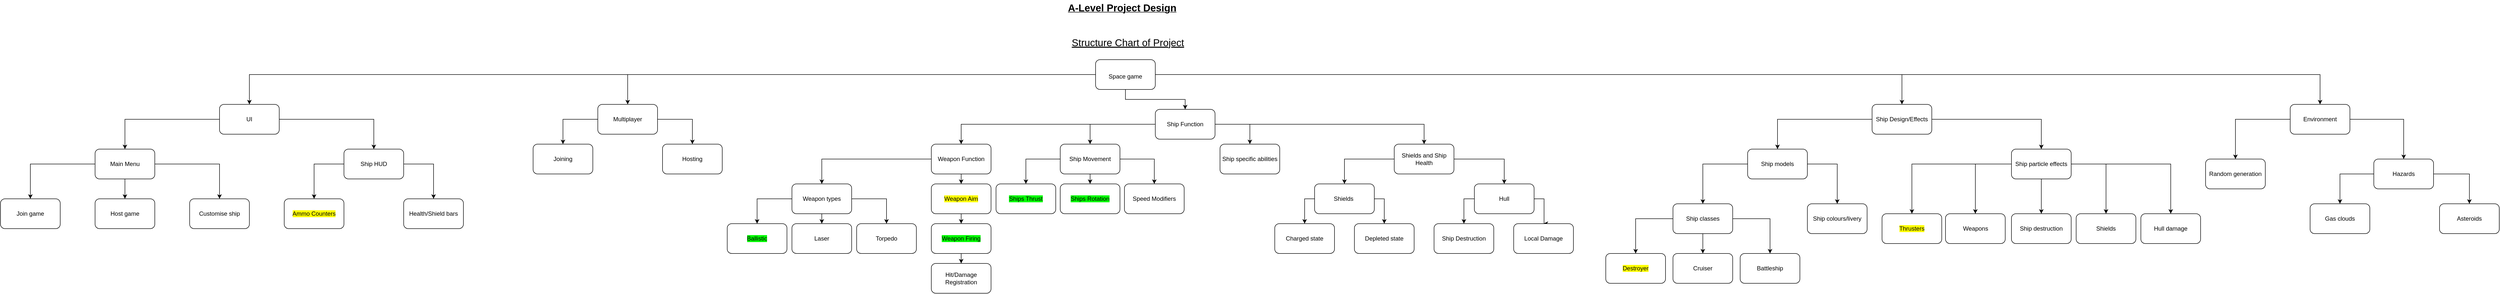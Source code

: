 <mxfile version="20.4.0" type="device"><diagram id="IPxLqTssl9aX_P6G36Jc" name="Page-1"><mxGraphModel dx="3586" dy="479" grid="1" gridSize="10" guides="1" tooltips="1" connect="1" arrows="1" fold="1" page="1" pageScale="1" pageWidth="827" pageHeight="1169" math="0" shadow="0"><root><mxCell id="0"/><mxCell id="1" parent="0"/><mxCell id="Yf4k9T8hGXVyyOojc2dS-1" value="&lt;b&gt;&lt;u&gt;&lt;font style=&quot;font-size: 20px;&quot;&gt;A-Level Project Design&lt;/font&gt;&lt;/u&gt;&lt;/b&gt;" style="text;html=1;strokeColor=none;fillColor=none;align=center;verticalAlign=middle;whiteSpace=wrap;rounded=0;" parent="1" vertex="1"><mxGeometry x="289" y="10" width="249" height="30" as="geometry"/></mxCell><mxCell id="Yf4k9T8hGXVyyOojc2dS-2" value="&lt;u&gt;Structure Chart of Project&lt;/u&gt;" style="text;html=1;strokeColor=none;fillColor=none;align=center;verticalAlign=middle;whiteSpace=wrap;rounded=0;fontSize=20;" parent="1" vertex="1"><mxGeometry x="300" y="80" width="250" height="30" as="geometry"/></mxCell><mxCell id="Yf4k9T8hGXVyyOojc2dS-21" style="edgeStyle=orthogonalEdgeStyle;rounded=0;orthogonalLoop=1;jettySize=auto;html=1;exitX=0.5;exitY=1;exitDx=0;exitDy=0;entryX=0.5;entryY=0;entryDx=0;entryDy=0;fontSize=12;" parent="1" source="Yf4k9T8hGXVyyOojc2dS-3" target="Yf4k9T8hGXVyyOojc2dS-5" edge="1"><mxGeometry relative="1" as="geometry"/></mxCell><mxCell id="Yf4k9T8hGXVyyOojc2dS-28" style="edgeStyle=orthogonalEdgeStyle;rounded=0;orthogonalLoop=1;jettySize=auto;html=1;exitX=0;exitY=0.5;exitDx=0;exitDy=0;entryX=0.5;entryY=0;entryDx=0;entryDy=0;fontSize=12;" parent="1" source="Yf4k9T8hGXVyyOojc2dS-3" target="Yf4k9T8hGXVyyOojc2dS-4" edge="1"><mxGeometry relative="1" as="geometry"/></mxCell><mxCell id="Yf4k9T8hGXVyyOojc2dS-29" style="edgeStyle=orthogonalEdgeStyle;rounded=0;orthogonalLoop=1;jettySize=auto;html=1;exitX=1;exitY=0.5;exitDx=0;exitDy=0;entryX=0.5;entryY=0;entryDx=0;entryDy=0;fontSize=12;" parent="1" source="Yf4k9T8hGXVyyOojc2dS-3" target="Yf4k9T8hGXVyyOojc2dS-6" edge="1"><mxGeometry relative="1" as="geometry"/></mxCell><mxCell id="eKDFVGlLJONCe8Iisbr_-4" style="edgeStyle=orthogonalEdgeStyle;rounded=0;orthogonalLoop=1;jettySize=auto;html=1;exitX=1;exitY=0.5;exitDx=0;exitDy=0;entryX=0.5;entryY=0;entryDx=0;entryDy=0;" edge="1" parent="1" source="Yf4k9T8hGXVyyOojc2dS-3" target="eKDFVGlLJONCe8Iisbr_-2"><mxGeometry relative="1" as="geometry"/></mxCell><mxCell id="eKDFVGlLJONCe8Iisbr_-38" style="edgeStyle=orthogonalEdgeStyle;rounded=0;orthogonalLoop=1;jettySize=auto;html=1;exitX=0;exitY=0.5;exitDx=0;exitDy=0;entryX=0.5;entryY=0;entryDx=0;entryDy=0;" edge="1" parent="1" source="Yf4k9T8hGXVyyOojc2dS-3" target="eKDFVGlLJONCe8Iisbr_-19"><mxGeometry relative="1" as="geometry"/></mxCell><mxCell id="Yf4k9T8hGXVyyOojc2dS-3" value="&lt;font style=&quot;font-size: 12px;&quot;&gt;Space game&lt;/font&gt;" style="rounded=1;whiteSpace=wrap;html=1;fontSize=20;" parent="1" vertex="1"><mxGeometry x="360" y="130" width="120" height="60" as="geometry"/></mxCell><mxCell id="eKDFVGlLJONCe8Iisbr_-78" style="edgeStyle=orthogonalEdgeStyle;rounded=0;orthogonalLoop=1;jettySize=auto;html=1;exitX=0;exitY=0.5;exitDx=0;exitDy=0;entryX=0.5;entryY=0;entryDx=0;entryDy=0;fontColor=#000000;" edge="1" parent="1" source="Yf4k9T8hGXVyyOojc2dS-4" target="eKDFVGlLJONCe8Iisbr_-76"><mxGeometry relative="1" as="geometry"/></mxCell><mxCell id="eKDFVGlLJONCe8Iisbr_-79" style="edgeStyle=orthogonalEdgeStyle;rounded=0;orthogonalLoop=1;jettySize=auto;html=1;exitX=1;exitY=0.5;exitDx=0;exitDy=0;entryX=0.5;entryY=0;entryDx=0;entryDy=0;fontColor=#000000;" edge="1" parent="1" source="Yf4k9T8hGXVyyOojc2dS-4" target="eKDFVGlLJONCe8Iisbr_-77"><mxGeometry relative="1" as="geometry"/></mxCell><mxCell id="Yf4k9T8hGXVyyOojc2dS-4" value="Multiplayer" style="rounded=1;whiteSpace=wrap;html=1;fontSize=12;" parent="1" vertex="1"><mxGeometry x="-640" y="220" width="120" height="60" as="geometry"/></mxCell><mxCell id="Yf4k9T8hGXVyyOojc2dS-26" style="edgeStyle=orthogonalEdgeStyle;rounded=0;orthogonalLoop=1;jettySize=auto;html=1;exitX=1;exitY=0.5;exitDx=0;exitDy=0;fontSize=12;" parent="1" source="Yf4k9T8hGXVyyOojc2dS-5" target="Yf4k9T8hGXVyyOojc2dS-9" edge="1"><mxGeometry relative="1" as="geometry"/></mxCell><mxCell id="Yf4k9T8hGXVyyOojc2dS-27" style="edgeStyle=orthogonalEdgeStyle;rounded=0;orthogonalLoop=1;jettySize=auto;html=1;exitX=0;exitY=0.5;exitDx=0;exitDy=0;entryX=0.5;entryY=0;entryDx=0;entryDy=0;fontSize=12;" parent="1" source="Yf4k9T8hGXVyyOojc2dS-5" target="Yf4k9T8hGXVyyOojc2dS-7" edge="1"><mxGeometry relative="1" as="geometry"/></mxCell><mxCell id="eKDFVGlLJONCe8Iisbr_-29" style="edgeStyle=orthogonalEdgeStyle;rounded=0;orthogonalLoop=1;jettySize=auto;html=1;exitX=0;exitY=0.5;exitDx=0;exitDy=0;entryX=0.5;entryY=0;entryDx=0;entryDy=0;" edge="1" parent="1" source="Yf4k9T8hGXVyyOojc2dS-5" target="Yf4k9T8hGXVyyOojc2dS-8"><mxGeometry relative="1" as="geometry"/></mxCell><mxCell id="eKDFVGlLJONCe8Iisbr_-30" style="edgeStyle=orthogonalEdgeStyle;rounded=0;orthogonalLoop=1;jettySize=auto;html=1;exitX=1;exitY=0.5;exitDx=0;exitDy=0;entryX=0.5;entryY=0;entryDx=0;entryDy=0;" edge="1" parent="1" source="Yf4k9T8hGXVyyOojc2dS-5" target="eKDFVGlLJONCe8Iisbr_-27"><mxGeometry relative="1" as="geometry"/></mxCell><mxCell id="Yf4k9T8hGXVyyOojc2dS-5" value="Ship Function" style="rounded=1;whiteSpace=wrap;html=1;fontSize=12;" parent="1" vertex="1"><mxGeometry x="480" y="230" width="120" height="60" as="geometry"/></mxCell><mxCell id="eKDFVGlLJONCe8Iisbr_-61" style="edgeStyle=orthogonalEdgeStyle;rounded=0;orthogonalLoop=1;jettySize=auto;html=1;exitX=0;exitY=0.5;exitDx=0;exitDy=0;entryX=0.5;entryY=0;entryDx=0;entryDy=0;" edge="1" parent="1" source="Yf4k9T8hGXVyyOojc2dS-6" target="eKDFVGlLJONCe8Iisbr_-50"><mxGeometry relative="1" as="geometry"/></mxCell><mxCell id="eKDFVGlLJONCe8Iisbr_-62" style="edgeStyle=orthogonalEdgeStyle;rounded=0;orthogonalLoop=1;jettySize=auto;html=1;exitX=1;exitY=0.5;exitDx=0;exitDy=0;entryX=0.5;entryY=0;entryDx=0;entryDy=0;" edge="1" parent="1" source="Yf4k9T8hGXVyyOojc2dS-6" target="eKDFVGlLJONCe8Iisbr_-51"><mxGeometry relative="1" as="geometry"/></mxCell><mxCell id="Yf4k9T8hGXVyyOojc2dS-6" value="Ship Design/Effects" style="rounded=1;whiteSpace=wrap;html=1;fontSize=12;" parent="1" vertex="1"><mxGeometry x="1920" y="220" width="120" height="60" as="geometry"/></mxCell><mxCell id="Yf4k9T8hGXVyyOojc2dS-30" style="edgeStyle=orthogonalEdgeStyle;rounded=0;orthogonalLoop=1;jettySize=auto;html=1;exitX=0;exitY=0.5;exitDx=0;exitDy=0;entryX=0.5;entryY=0;entryDx=0;entryDy=0;fontSize=12;" parent="1" source="Yf4k9T8hGXVyyOojc2dS-7" target="Yf4k9T8hGXVyyOojc2dS-16" edge="1"><mxGeometry relative="1" as="geometry"/></mxCell><mxCell id="Yf4k9T8hGXVyyOojc2dS-31" style="edgeStyle=orthogonalEdgeStyle;rounded=0;orthogonalLoop=1;jettySize=auto;html=1;exitX=0.5;exitY=1;exitDx=0;exitDy=0;entryX=0.5;entryY=0;entryDx=0;entryDy=0;fontSize=12;" parent="1" source="Yf4k9T8hGXVyyOojc2dS-7" target="Yf4k9T8hGXVyyOojc2dS-13" edge="1"><mxGeometry relative="1" as="geometry"/></mxCell><mxCell id="Yf4k9T8hGXVyyOojc2dS-7" value="Weapon Function" style="rounded=1;whiteSpace=wrap;html=1;fontSize=12;" parent="1" vertex="1"><mxGeometry x="30" y="300" width="120" height="60" as="geometry"/></mxCell><mxCell id="Yf4k9T8hGXVyyOojc2dS-23" style="edgeStyle=orthogonalEdgeStyle;rounded=0;orthogonalLoop=1;jettySize=auto;html=1;exitX=0.5;exitY=1;exitDx=0;exitDy=0;entryX=0.5;entryY=0;entryDx=0;entryDy=0;fontSize=12;" parent="1" source="Yf4k9T8hGXVyyOojc2dS-8" target="Yf4k9T8hGXVyyOojc2dS-11" edge="1"><mxGeometry relative="1" as="geometry"/></mxCell><mxCell id="Yf4k9T8hGXVyyOojc2dS-24" style="edgeStyle=orthogonalEdgeStyle;rounded=0;orthogonalLoop=1;jettySize=auto;html=1;exitX=0;exitY=0.5;exitDx=0;exitDy=0;entryX=0.5;entryY=0;entryDx=0;entryDy=0;fontSize=12;" parent="1" source="Yf4k9T8hGXVyyOojc2dS-8" target="Yf4k9T8hGXVyyOojc2dS-10" edge="1"><mxGeometry relative="1" as="geometry"/></mxCell><mxCell id="Yf4k9T8hGXVyyOojc2dS-25" style="edgeStyle=orthogonalEdgeStyle;rounded=0;orthogonalLoop=1;jettySize=auto;html=1;exitX=1;exitY=0.5;exitDx=0;exitDy=0;entryX=0.5;entryY=0;entryDx=0;entryDy=0;fontSize=12;" parent="1" source="Yf4k9T8hGXVyyOojc2dS-8" target="Yf4k9T8hGXVyyOojc2dS-12" edge="1"><mxGeometry relative="1" as="geometry"/></mxCell><mxCell id="Yf4k9T8hGXVyyOojc2dS-8" value="Ship Movement" style="rounded=1;whiteSpace=wrap;html=1;fontSize=12;" parent="1" vertex="1"><mxGeometry x="289" y="300" width="120" height="60" as="geometry"/></mxCell><mxCell id="eKDFVGlLJONCe8Iisbr_-13" style="edgeStyle=orthogonalEdgeStyle;rounded=0;orthogonalLoop=1;jettySize=auto;html=1;exitX=0;exitY=0.5;exitDx=0;exitDy=0;entryX=0.5;entryY=0;entryDx=0;entryDy=0;" edge="1" parent="1" source="Yf4k9T8hGXVyyOojc2dS-9" target="eKDFVGlLJONCe8Iisbr_-5"><mxGeometry relative="1" as="geometry"/></mxCell><mxCell id="eKDFVGlLJONCe8Iisbr_-16" style="edgeStyle=orthogonalEdgeStyle;rounded=0;orthogonalLoop=1;jettySize=auto;html=1;exitX=1;exitY=0.5;exitDx=0;exitDy=0;entryX=0.5;entryY=0;entryDx=0;entryDy=0;" edge="1" parent="1" source="Yf4k9T8hGXVyyOojc2dS-9" target="eKDFVGlLJONCe8Iisbr_-6"><mxGeometry relative="1" as="geometry"/></mxCell><mxCell id="Yf4k9T8hGXVyyOojc2dS-9" value="Shields and Ship Health" style="rounded=1;whiteSpace=wrap;html=1;fontSize=12;" parent="1" vertex="1"><mxGeometry x="960" y="300" width="120" height="60" as="geometry"/></mxCell><mxCell id="Yf4k9T8hGXVyyOojc2dS-10" value="&lt;span style=&quot;background-color: rgb(0, 255, 0);&quot;&gt;Ships Thrust&lt;/span&gt;" style="rounded=1;whiteSpace=wrap;html=1;fontSize=12;" parent="1" vertex="1"><mxGeometry x="160" y="380" width="120" height="60" as="geometry"/></mxCell><mxCell id="Yf4k9T8hGXVyyOojc2dS-11" value="&lt;span style=&quot;background-color: rgb(0, 255, 0);&quot;&gt;Ships Rotation&lt;/span&gt;" style="rounded=1;whiteSpace=wrap;html=1;fontSize=12;" parent="1" vertex="1"><mxGeometry x="289" y="380" width="120" height="60" as="geometry"/></mxCell><mxCell id="Yf4k9T8hGXVyyOojc2dS-12" value="Speed Modifiers" style="rounded=1;whiteSpace=wrap;html=1;fontSize=12;" parent="1" vertex="1"><mxGeometry x="418" y="380" width="120" height="60" as="geometry"/></mxCell><mxCell id="Yf4k9T8hGXVyyOojc2dS-32" style="edgeStyle=orthogonalEdgeStyle;rounded=0;orthogonalLoop=1;jettySize=auto;html=1;exitX=0.5;exitY=1;exitDx=0;exitDy=0;entryX=0.5;entryY=0;entryDx=0;entryDy=0;fontSize=12;" parent="1" source="Yf4k9T8hGXVyyOojc2dS-13" target="Yf4k9T8hGXVyyOojc2dS-14" edge="1"><mxGeometry relative="1" as="geometry"/></mxCell><mxCell id="Yf4k9T8hGXVyyOojc2dS-13" value="&lt;span style=&quot;background-color: rgb(255, 255, 0);&quot;&gt;Weapon Aim&lt;/span&gt;" style="rounded=1;whiteSpace=wrap;html=1;fontSize=12;" parent="1" vertex="1"><mxGeometry x="30" y="380" width="120" height="60" as="geometry"/></mxCell><mxCell id="Yf4k9T8hGXVyyOojc2dS-33" style="edgeStyle=orthogonalEdgeStyle;rounded=0;orthogonalLoop=1;jettySize=auto;html=1;exitX=0.5;exitY=1;exitDx=0;exitDy=0;entryX=0.5;entryY=0;entryDx=0;entryDy=0;fontSize=12;" parent="1" source="Yf4k9T8hGXVyyOojc2dS-14" target="Yf4k9T8hGXVyyOojc2dS-15" edge="1"><mxGeometry relative="1" as="geometry"/></mxCell><mxCell id="Yf4k9T8hGXVyyOojc2dS-14" value="&lt;span style=&quot;background-color: rgb(0, 255, 0);&quot;&gt;Weapon Firing&lt;/span&gt;" style="rounded=1;whiteSpace=wrap;html=1;fontSize=12;" parent="1" vertex="1"><mxGeometry x="30" y="460" width="120" height="60" as="geometry"/></mxCell><mxCell id="Yf4k9T8hGXVyyOojc2dS-15" value="Hit/Damage Registration" style="rounded=1;whiteSpace=wrap;html=1;fontSize=12;" parent="1" vertex="1"><mxGeometry x="30" y="540" width="120" height="60" as="geometry"/></mxCell><mxCell id="Yf4k9T8hGXVyyOojc2dS-34" style="edgeStyle=orthogonalEdgeStyle;rounded=0;orthogonalLoop=1;jettySize=auto;html=1;exitX=0;exitY=0.5;exitDx=0;exitDy=0;entryX=0.5;entryY=0;entryDx=0;entryDy=0;fontSize=12;" parent="1" source="Yf4k9T8hGXVyyOojc2dS-16" target="Yf4k9T8hGXVyyOojc2dS-19" edge="1"><mxGeometry relative="1" as="geometry"/></mxCell><mxCell id="Yf4k9T8hGXVyyOojc2dS-35" style="edgeStyle=orthogonalEdgeStyle;rounded=0;orthogonalLoop=1;jettySize=auto;html=1;exitX=1;exitY=0.5;exitDx=0;exitDy=0;entryX=0.5;entryY=0;entryDx=0;entryDy=0;fontSize=12;" parent="1" source="Yf4k9T8hGXVyyOojc2dS-16" target="Yf4k9T8hGXVyyOojc2dS-17" edge="1"><mxGeometry relative="1" as="geometry"/></mxCell><mxCell id="Yf4k9T8hGXVyyOojc2dS-36" style="edgeStyle=orthogonalEdgeStyle;rounded=0;orthogonalLoop=1;jettySize=auto;html=1;exitX=0.5;exitY=1;exitDx=0;exitDy=0;entryX=0.5;entryY=0;entryDx=0;entryDy=0;fontSize=12;" parent="1" source="Yf4k9T8hGXVyyOojc2dS-16" target="Yf4k9T8hGXVyyOojc2dS-18" edge="1"><mxGeometry relative="1" as="geometry"/></mxCell><mxCell id="Yf4k9T8hGXVyyOojc2dS-16" value="Weapon types" style="rounded=1;whiteSpace=wrap;html=1;fontSize=12;" parent="1" vertex="1"><mxGeometry x="-250" y="380" width="120" height="60" as="geometry"/></mxCell><mxCell id="Yf4k9T8hGXVyyOojc2dS-17" value="Torpedo" style="rounded=1;whiteSpace=wrap;html=1;fontSize=12;" parent="1" vertex="1"><mxGeometry x="-120" y="460" width="120" height="60" as="geometry"/></mxCell><mxCell id="Yf4k9T8hGXVyyOojc2dS-18" value="Laser" style="rounded=1;whiteSpace=wrap;html=1;fontSize=12;" parent="1" vertex="1"><mxGeometry x="-250" y="460" width="120" height="60" as="geometry"/></mxCell><mxCell id="Yf4k9T8hGXVyyOojc2dS-19" value="&lt;span style=&quot;background-color: rgb(0, 255, 0);&quot;&gt;Ballistic&lt;/span&gt;" style="rounded=1;whiteSpace=wrap;html=1;fontSize=12;" parent="1" vertex="1"><mxGeometry x="-380" y="460" width="120" height="60" as="geometry"/></mxCell><mxCell id="eKDFVGlLJONCe8Iisbr_-45" style="edgeStyle=orthogonalEdgeStyle;rounded=0;orthogonalLoop=1;jettySize=auto;html=1;exitX=0;exitY=0.5;exitDx=0;exitDy=0;entryX=0.5;entryY=0;entryDx=0;entryDy=0;" edge="1" parent="1" source="eKDFVGlLJONCe8Iisbr_-2" target="eKDFVGlLJONCe8Iisbr_-40"><mxGeometry relative="1" as="geometry"/></mxCell><mxCell id="eKDFVGlLJONCe8Iisbr_-46" style="edgeStyle=orthogonalEdgeStyle;rounded=0;orthogonalLoop=1;jettySize=auto;html=1;exitX=1;exitY=0.5;exitDx=0;exitDy=0;entryX=0.5;entryY=0;entryDx=0;entryDy=0;" edge="1" parent="1" source="eKDFVGlLJONCe8Iisbr_-2" target="eKDFVGlLJONCe8Iisbr_-41"><mxGeometry relative="1" as="geometry"/></mxCell><mxCell id="eKDFVGlLJONCe8Iisbr_-2" value="Environment" style="rounded=1;whiteSpace=wrap;html=1;" vertex="1" parent="1"><mxGeometry x="2760" y="220" width="120" height="60" as="geometry"/></mxCell><mxCell id="eKDFVGlLJONCe8Iisbr_-14" style="edgeStyle=orthogonalEdgeStyle;rounded=0;orthogonalLoop=1;jettySize=auto;html=1;exitX=0;exitY=0.5;exitDx=0;exitDy=0;entryX=0.5;entryY=0;entryDx=0;entryDy=0;" edge="1" parent="1" source="eKDFVGlLJONCe8Iisbr_-5" target="eKDFVGlLJONCe8Iisbr_-7"><mxGeometry relative="1" as="geometry"/></mxCell><mxCell id="eKDFVGlLJONCe8Iisbr_-15" style="edgeStyle=orthogonalEdgeStyle;rounded=0;orthogonalLoop=1;jettySize=auto;html=1;exitX=1;exitY=0.5;exitDx=0;exitDy=0;entryX=0.5;entryY=0;entryDx=0;entryDy=0;" edge="1" parent="1" source="eKDFVGlLJONCe8Iisbr_-5" target="eKDFVGlLJONCe8Iisbr_-8"><mxGeometry relative="1" as="geometry"/></mxCell><mxCell id="eKDFVGlLJONCe8Iisbr_-5" value="Shields&amp;nbsp;" style="rounded=1;whiteSpace=wrap;html=1;" vertex="1" parent="1"><mxGeometry x="800" y="380" width="120" height="60" as="geometry"/></mxCell><mxCell id="eKDFVGlLJONCe8Iisbr_-17" style="edgeStyle=orthogonalEdgeStyle;rounded=0;orthogonalLoop=1;jettySize=auto;html=1;exitX=0;exitY=0.5;exitDx=0;exitDy=0;entryX=0.5;entryY=0;entryDx=0;entryDy=0;" edge="1" parent="1" source="eKDFVGlLJONCe8Iisbr_-6" target="eKDFVGlLJONCe8Iisbr_-10"><mxGeometry relative="1" as="geometry"/></mxCell><mxCell id="eKDFVGlLJONCe8Iisbr_-18" style="edgeStyle=orthogonalEdgeStyle;rounded=0;orthogonalLoop=1;jettySize=auto;html=1;exitX=1;exitY=0.5;exitDx=0;exitDy=0;entryX=0.5;entryY=0;entryDx=0;entryDy=0;" edge="1" parent="1" source="eKDFVGlLJONCe8Iisbr_-6" target="eKDFVGlLJONCe8Iisbr_-9"><mxGeometry relative="1" as="geometry"/></mxCell><mxCell id="eKDFVGlLJONCe8Iisbr_-6" value="Hull" style="rounded=1;whiteSpace=wrap;html=1;" vertex="1" parent="1"><mxGeometry x="1121" y="380" width="120" height="60" as="geometry"/></mxCell><mxCell id="eKDFVGlLJONCe8Iisbr_-7" value="Charged state" style="rounded=1;whiteSpace=wrap;html=1;" vertex="1" parent="1"><mxGeometry x="720" y="460" width="120" height="60" as="geometry"/></mxCell><mxCell id="eKDFVGlLJONCe8Iisbr_-8" value="Depleted state" style="rounded=1;whiteSpace=wrap;html=1;" vertex="1" parent="1"><mxGeometry x="880" y="460" width="120" height="60" as="geometry"/></mxCell><mxCell id="eKDFVGlLJONCe8Iisbr_-9" value="Local Damage" style="rounded=1;whiteSpace=wrap;html=1;" vertex="1" parent="1"><mxGeometry x="1200" y="460" width="120" height="60" as="geometry"/></mxCell><mxCell id="eKDFVGlLJONCe8Iisbr_-10" value="Ship Destruction" style="rounded=1;whiteSpace=wrap;html=1;" vertex="1" parent="1"><mxGeometry x="1040" y="460" width="120" height="60" as="geometry"/></mxCell><mxCell id="eKDFVGlLJONCe8Iisbr_-31" style="edgeStyle=orthogonalEdgeStyle;rounded=0;orthogonalLoop=1;jettySize=auto;html=1;exitX=0;exitY=0.5;exitDx=0;exitDy=0;entryX=0.5;entryY=0;entryDx=0;entryDy=0;" edge="1" parent="1" source="eKDFVGlLJONCe8Iisbr_-19" target="eKDFVGlLJONCe8Iisbr_-20"><mxGeometry relative="1" as="geometry"/></mxCell><mxCell id="eKDFVGlLJONCe8Iisbr_-37" style="edgeStyle=orthogonalEdgeStyle;rounded=0;orthogonalLoop=1;jettySize=auto;html=1;exitX=1;exitY=0.5;exitDx=0;exitDy=0;entryX=0.5;entryY=0;entryDx=0;entryDy=0;" edge="1" parent="1" source="eKDFVGlLJONCe8Iisbr_-19" target="eKDFVGlLJONCe8Iisbr_-21"><mxGeometry relative="1" as="geometry"/></mxCell><mxCell id="eKDFVGlLJONCe8Iisbr_-19" value="UI" style="rounded=1;whiteSpace=wrap;html=1;" vertex="1" parent="1"><mxGeometry x="-1400" y="220" width="120" height="60" as="geometry"/></mxCell><mxCell id="eKDFVGlLJONCe8Iisbr_-32" style="edgeStyle=orthogonalEdgeStyle;rounded=0;orthogonalLoop=1;jettySize=auto;html=1;exitX=0;exitY=0.5;exitDx=0;exitDy=0;entryX=0.5;entryY=0;entryDx=0;entryDy=0;" edge="1" parent="1" source="eKDFVGlLJONCe8Iisbr_-20" target="eKDFVGlLJONCe8Iisbr_-22"><mxGeometry relative="1" as="geometry"/></mxCell><mxCell id="eKDFVGlLJONCe8Iisbr_-33" style="edgeStyle=orthogonalEdgeStyle;rounded=0;orthogonalLoop=1;jettySize=auto;html=1;exitX=0.5;exitY=1;exitDx=0;exitDy=0;entryX=0.5;entryY=0;entryDx=0;entryDy=0;" edge="1" parent="1" source="eKDFVGlLJONCe8Iisbr_-20" target="eKDFVGlLJONCe8Iisbr_-23"><mxGeometry relative="1" as="geometry"/></mxCell><mxCell id="eKDFVGlLJONCe8Iisbr_-34" style="edgeStyle=orthogonalEdgeStyle;rounded=0;orthogonalLoop=1;jettySize=auto;html=1;exitX=1;exitY=0.5;exitDx=0;exitDy=0;" edge="1" parent="1" source="eKDFVGlLJONCe8Iisbr_-20" target="eKDFVGlLJONCe8Iisbr_-24"><mxGeometry relative="1" as="geometry"/></mxCell><mxCell id="eKDFVGlLJONCe8Iisbr_-20" value="Main Menu" style="rounded=1;whiteSpace=wrap;html=1;" vertex="1" parent="1"><mxGeometry x="-1650" y="310" width="120" height="60" as="geometry"/></mxCell><mxCell id="eKDFVGlLJONCe8Iisbr_-35" style="edgeStyle=orthogonalEdgeStyle;rounded=0;orthogonalLoop=1;jettySize=auto;html=1;exitX=0;exitY=0.5;exitDx=0;exitDy=0;entryX=0.5;entryY=0;entryDx=0;entryDy=0;" edge="1" parent="1" source="eKDFVGlLJONCe8Iisbr_-21" target="eKDFVGlLJONCe8Iisbr_-26"><mxGeometry relative="1" as="geometry"/></mxCell><mxCell id="eKDFVGlLJONCe8Iisbr_-36" style="edgeStyle=orthogonalEdgeStyle;rounded=0;orthogonalLoop=1;jettySize=auto;html=1;exitX=1;exitY=0.5;exitDx=0;exitDy=0;" edge="1" parent="1" source="eKDFVGlLJONCe8Iisbr_-21" target="eKDFVGlLJONCe8Iisbr_-25"><mxGeometry relative="1" as="geometry"/></mxCell><mxCell id="eKDFVGlLJONCe8Iisbr_-21" value="Ship HUD" style="rounded=1;whiteSpace=wrap;html=1;" vertex="1" parent="1"><mxGeometry x="-1150" y="310" width="120" height="60" as="geometry"/></mxCell><mxCell id="eKDFVGlLJONCe8Iisbr_-22" value="Join game" style="rounded=1;whiteSpace=wrap;html=1;" vertex="1" parent="1"><mxGeometry x="-1840" y="410" width="120" height="60" as="geometry"/></mxCell><mxCell id="eKDFVGlLJONCe8Iisbr_-23" value="Host game" style="rounded=1;whiteSpace=wrap;html=1;" vertex="1" parent="1"><mxGeometry x="-1650" y="410" width="120" height="60" as="geometry"/></mxCell><mxCell id="eKDFVGlLJONCe8Iisbr_-24" value="Customise ship" style="rounded=1;whiteSpace=wrap;html=1;" vertex="1" parent="1"><mxGeometry x="-1460" y="410" width="120" height="60" as="geometry"/></mxCell><mxCell id="eKDFVGlLJONCe8Iisbr_-25" value="Health/Shield bars" style="rounded=1;whiteSpace=wrap;html=1;" vertex="1" parent="1"><mxGeometry x="-1030" y="410" width="120" height="60" as="geometry"/></mxCell><mxCell id="eKDFVGlLJONCe8Iisbr_-26" value="&lt;span style=&quot;background-color: rgb(255, 255, 0);&quot;&gt;Ammo Counters&lt;/span&gt;" style="rounded=1;whiteSpace=wrap;html=1;" vertex="1" parent="1"><mxGeometry x="-1270" y="410" width="120" height="60" as="geometry"/></mxCell><mxCell id="eKDFVGlLJONCe8Iisbr_-27" value="Ship specific abilities" style="rounded=1;whiteSpace=wrap;html=1;" vertex="1" parent="1"><mxGeometry x="610" y="300" width="120" height="60" as="geometry"/></mxCell><mxCell id="eKDFVGlLJONCe8Iisbr_-40" value="Random generation" style="rounded=1;whiteSpace=wrap;html=1;" vertex="1" parent="1"><mxGeometry x="2590" y="330" width="120" height="60" as="geometry"/></mxCell><mxCell id="eKDFVGlLJONCe8Iisbr_-48" style="edgeStyle=orthogonalEdgeStyle;rounded=0;orthogonalLoop=1;jettySize=auto;html=1;exitX=0;exitY=0.5;exitDx=0;exitDy=0;entryX=0.5;entryY=0;entryDx=0;entryDy=0;" edge="1" parent="1" source="eKDFVGlLJONCe8Iisbr_-41" target="eKDFVGlLJONCe8Iisbr_-42"><mxGeometry relative="1" as="geometry"/></mxCell><mxCell id="eKDFVGlLJONCe8Iisbr_-49" style="edgeStyle=orthogonalEdgeStyle;rounded=0;orthogonalLoop=1;jettySize=auto;html=1;exitX=1;exitY=0.5;exitDx=0;exitDy=0;entryX=0.5;entryY=0;entryDx=0;entryDy=0;" edge="1" parent="1" source="eKDFVGlLJONCe8Iisbr_-41" target="eKDFVGlLJONCe8Iisbr_-43"><mxGeometry relative="1" as="geometry"/></mxCell><mxCell id="eKDFVGlLJONCe8Iisbr_-41" value="Hazards" style="rounded=1;whiteSpace=wrap;html=1;" vertex="1" parent="1"><mxGeometry x="2928" y="330" width="120" height="60" as="geometry"/></mxCell><mxCell id="eKDFVGlLJONCe8Iisbr_-42" value="Gas clouds" style="rounded=1;whiteSpace=wrap;html=1;" vertex="1" parent="1"><mxGeometry x="2800" y="420" width="120" height="60" as="geometry"/></mxCell><mxCell id="eKDFVGlLJONCe8Iisbr_-43" value="Asteroids" style="rounded=1;whiteSpace=wrap;html=1;" vertex="1" parent="1"><mxGeometry x="3060" y="420" width="120" height="60" as="geometry"/></mxCell><mxCell id="eKDFVGlLJONCe8Iisbr_-63" style="edgeStyle=orthogonalEdgeStyle;rounded=0;orthogonalLoop=1;jettySize=auto;html=1;exitX=1;exitY=0.5;exitDx=0;exitDy=0;entryX=0.5;entryY=0;entryDx=0;entryDy=0;" edge="1" parent="1" source="eKDFVGlLJONCe8Iisbr_-50" target="eKDFVGlLJONCe8Iisbr_-59"><mxGeometry relative="1" as="geometry"/></mxCell><mxCell id="eKDFVGlLJONCe8Iisbr_-64" style="edgeStyle=orthogonalEdgeStyle;rounded=0;orthogonalLoop=1;jettySize=auto;html=1;exitX=0;exitY=0.5;exitDx=0;exitDy=0;entryX=0.5;entryY=0;entryDx=0;entryDy=0;" edge="1" parent="1" source="eKDFVGlLJONCe8Iisbr_-50" target="eKDFVGlLJONCe8Iisbr_-60"><mxGeometry relative="1" as="geometry"/></mxCell><mxCell id="eKDFVGlLJONCe8Iisbr_-50" value="Ship models" style="rounded=1;whiteSpace=wrap;html=1;" vertex="1" parent="1"><mxGeometry x="1670" y="310" width="120" height="60" as="geometry"/></mxCell><mxCell id="eKDFVGlLJONCe8Iisbr_-69" style="edgeStyle=orthogonalEdgeStyle;rounded=0;orthogonalLoop=1;jettySize=auto;html=1;exitX=0;exitY=0.5;exitDx=0;exitDy=0;entryX=0.5;entryY=0;entryDx=0;entryDy=0;" edge="1" parent="1" source="eKDFVGlLJONCe8Iisbr_-51" target="eKDFVGlLJONCe8Iisbr_-55"><mxGeometry relative="1" as="geometry"/></mxCell><mxCell id="eKDFVGlLJONCe8Iisbr_-70" style="edgeStyle=orthogonalEdgeStyle;rounded=0;orthogonalLoop=1;jettySize=auto;html=1;exitX=1;exitY=0.5;exitDx=0;exitDy=0;entryX=0.5;entryY=0;entryDx=0;entryDy=0;" edge="1" parent="1" source="eKDFVGlLJONCe8Iisbr_-51" target="eKDFVGlLJONCe8Iisbr_-57"><mxGeometry relative="1" as="geometry"/></mxCell><mxCell id="eKDFVGlLJONCe8Iisbr_-71" style="edgeStyle=orthogonalEdgeStyle;rounded=0;orthogonalLoop=1;jettySize=auto;html=1;exitX=0;exitY=0.5;exitDx=0;exitDy=0;entryX=0.5;entryY=0;entryDx=0;entryDy=0;" edge="1" parent="1" source="eKDFVGlLJONCe8Iisbr_-51" target="eKDFVGlLJONCe8Iisbr_-56"><mxGeometry relative="1" as="geometry"/></mxCell><mxCell id="eKDFVGlLJONCe8Iisbr_-73" style="edgeStyle=orthogonalEdgeStyle;rounded=0;orthogonalLoop=1;jettySize=auto;html=1;exitX=1;exitY=0.5;exitDx=0;exitDy=0;entryX=0.5;entryY=0;entryDx=0;entryDy=0;" edge="1" parent="1" source="eKDFVGlLJONCe8Iisbr_-51" target="eKDFVGlLJONCe8Iisbr_-72"><mxGeometry relative="1" as="geometry"/></mxCell><mxCell id="eKDFVGlLJONCe8Iisbr_-75" style="edgeStyle=orthogonalEdgeStyle;rounded=0;orthogonalLoop=1;jettySize=auto;html=1;exitX=0.5;exitY=1;exitDx=0;exitDy=0;" edge="1" parent="1" source="eKDFVGlLJONCe8Iisbr_-51" target="eKDFVGlLJONCe8Iisbr_-74"><mxGeometry relative="1" as="geometry"/></mxCell><mxCell id="eKDFVGlLJONCe8Iisbr_-51" value="Ship particle effects" style="rounded=1;whiteSpace=wrap;html=1;" vertex="1" parent="1"><mxGeometry x="2200" y="310" width="120" height="60" as="geometry"/></mxCell><mxCell id="eKDFVGlLJONCe8Iisbr_-52" value="&lt;span style=&quot;background-color: rgb(255, 255, 0);&quot;&gt;Destroyer&lt;/span&gt;" style="rounded=1;whiteSpace=wrap;html=1;" vertex="1" parent="1"><mxGeometry x="1385" y="520" width="120" height="60" as="geometry"/></mxCell><mxCell id="eKDFVGlLJONCe8Iisbr_-53" value="Cruiser" style="rounded=1;whiteSpace=wrap;html=1;" vertex="1" parent="1"><mxGeometry x="1520" y="520" width="120" height="60" as="geometry"/></mxCell><mxCell id="eKDFVGlLJONCe8Iisbr_-54" value="Battleship" style="rounded=1;whiteSpace=wrap;html=1;" vertex="1" parent="1"><mxGeometry x="1655" y="520" width="120" height="60" as="geometry"/></mxCell><mxCell id="eKDFVGlLJONCe8Iisbr_-55" value="&lt;span style=&quot;background-color: rgb(255, 255, 0);&quot;&gt;Thrusters&lt;/span&gt;" style="rounded=1;whiteSpace=wrap;html=1;" vertex="1" parent="1"><mxGeometry x="1940" y="440" width="120" height="60" as="geometry"/></mxCell><mxCell id="eKDFVGlLJONCe8Iisbr_-56" value="Weapons" style="rounded=1;whiteSpace=wrap;html=1;" vertex="1" parent="1"><mxGeometry x="2067.5" y="440" width="120" height="60" as="geometry"/></mxCell><mxCell id="eKDFVGlLJONCe8Iisbr_-57" value="Shields" style="rounded=1;whiteSpace=wrap;html=1;" vertex="1" parent="1"><mxGeometry x="2330" y="440" width="120" height="60" as="geometry"/></mxCell><mxCell id="eKDFVGlLJONCe8Iisbr_-59" value="Ship colours/livery" style="rounded=1;whiteSpace=wrap;html=1;" vertex="1" parent="1"><mxGeometry x="1790" y="420" width="120" height="60" as="geometry"/></mxCell><mxCell id="eKDFVGlLJONCe8Iisbr_-65" style="edgeStyle=orthogonalEdgeStyle;rounded=0;orthogonalLoop=1;jettySize=auto;html=1;exitX=0;exitY=0.5;exitDx=0;exitDy=0;entryX=0.5;entryY=0;entryDx=0;entryDy=0;" edge="1" parent="1" source="eKDFVGlLJONCe8Iisbr_-60" target="eKDFVGlLJONCe8Iisbr_-52"><mxGeometry relative="1" as="geometry"/></mxCell><mxCell id="eKDFVGlLJONCe8Iisbr_-66" style="edgeStyle=orthogonalEdgeStyle;rounded=0;orthogonalLoop=1;jettySize=auto;html=1;exitX=0.5;exitY=1;exitDx=0;exitDy=0;entryX=0.5;entryY=0;entryDx=0;entryDy=0;" edge="1" parent="1" source="eKDFVGlLJONCe8Iisbr_-60" target="eKDFVGlLJONCe8Iisbr_-53"><mxGeometry relative="1" as="geometry"/></mxCell><mxCell id="eKDFVGlLJONCe8Iisbr_-67" style="edgeStyle=orthogonalEdgeStyle;rounded=0;orthogonalLoop=1;jettySize=auto;html=1;exitX=1;exitY=0.5;exitDx=0;exitDy=0;entryX=0.5;entryY=0;entryDx=0;entryDy=0;" edge="1" parent="1" source="eKDFVGlLJONCe8Iisbr_-60" target="eKDFVGlLJONCe8Iisbr_-54"><mxGeometry relative="1" as="geometry"/></mxCell><mxCell id="eKDFVGlLJONCe8Iisbr_-60" value="Ship classes" style="rounded=1;whiteSpace=wrap;html=1;" vertex="1" parent="1"><mxGeometry x="1520" y="420" width="120" height="60" as="geometry"/></mxCell><mxCell id="eKDFVGlLJONCe8Iisbr_-72" value="Hull damage" style="rounded=1;whiteSpace=wrap;html=1;" vertex="1" parent="1"><mxGeometry x="2460" y="440" width="120" height="60" as="geometry"/></mxCell><mxCell id="eKDFVGlLJONCe8Iisbr_-74" value="Ship destruction" style="rounded=1;whiteSpace=wrap;html=1;" vertex="1" parent="1"><mxGeometry x="2200" y="440" width="120" height="60" as="geometry"/></mxCell><mxCell id="eKDFVGlLJONCe8Iisbr_-76" value="&lt;font color=&quot;#000000&quot;&gt;Joining&lt;/font&gt;" style="rounded=1;whiteSpace=wrap;html=1;fontColor=#FF9933;" vertex="1" parent="1"><mxGeometry x="-770" y="300" width="120" height="60" as="geometry"/></mxCell><mxCell id="eKDFVGlLJONCe8Iisbr_-77" value="&lt;font color=&quot;#000000&quot;&gt;Hosting&lt;/font&gt;" style="rounded=1;whiteSpace=wrap;html=1;fontColor=#FF9933;" vertex="1" parent="1"><mxGeometry x="-510" y="300" width="120" height="60" as="geometry"/></mxCell></root></mxGraphModel></diagram></mxfile>